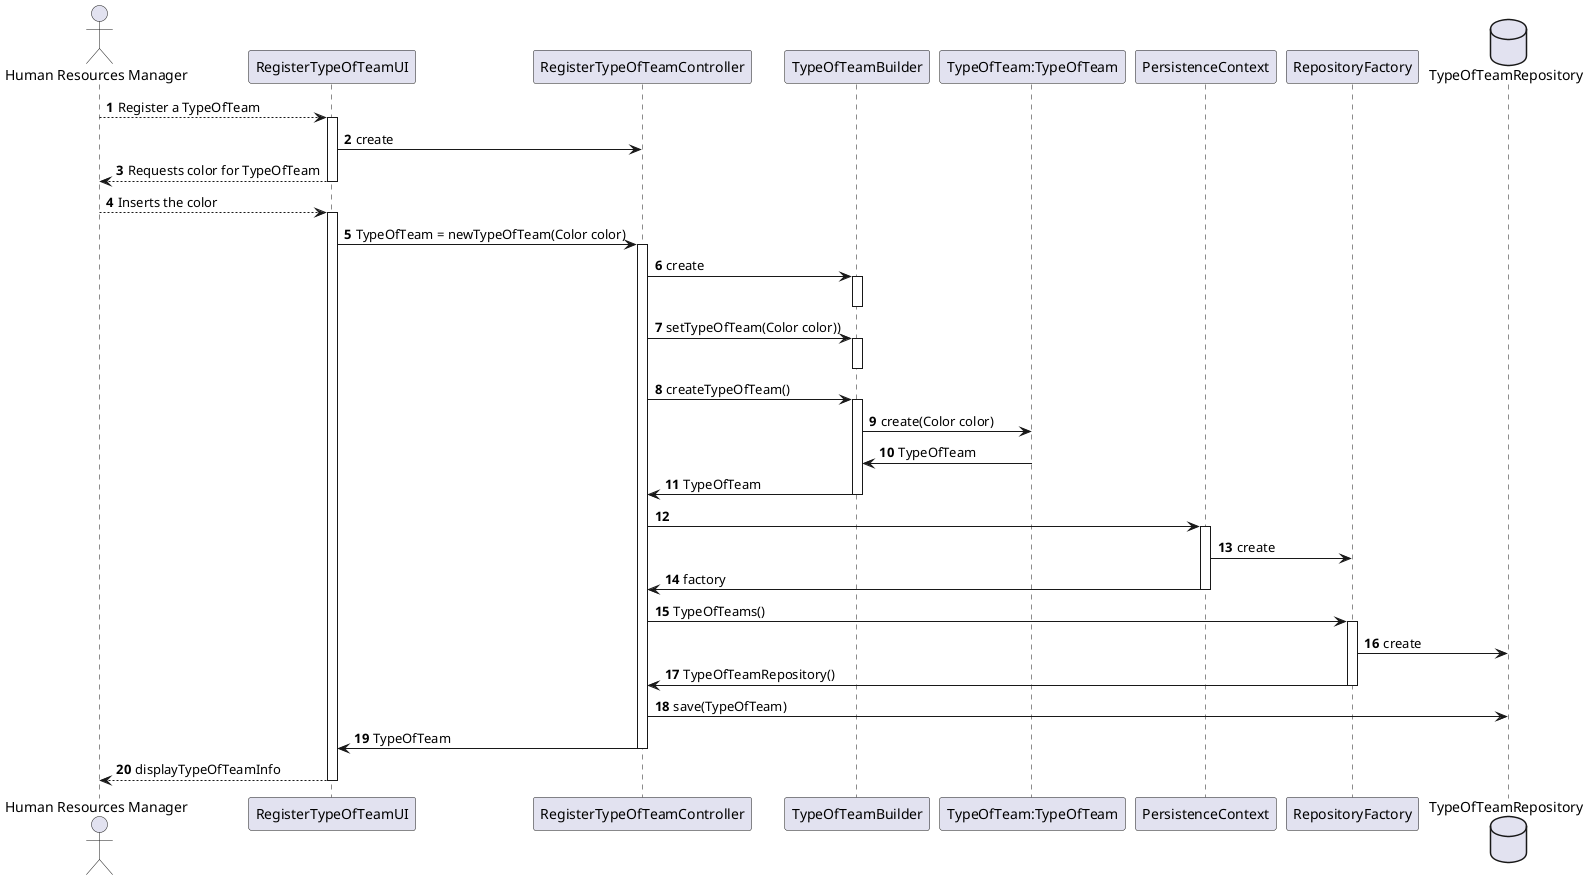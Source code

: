 @startuml
autonumber

actor "Human Resources Manager" as RRH

participant "RegisterTypeOfTeamUI" as UI
participant "RegisterTypeOfTeamController" as CTRL
participant "TypeOfTeamBuilder" as CB
participant "TypeOfTeam:TypeOfTeam" as CC
participant "PersistenceContext" as PC
participant "RepositoryFactory" as RF


database "TypeOfTeamRepository" as CR

RRH --> UI : Register a TypeOfTeam
activate UI
    UI -> CTRL : create
    UI --> RRH : Requests color for TypeOfTeam
deactivate UI

RRH --> UI : Inserts the color
activate UI
    UI -> CTRL : TypeOfTeam = newTypeOfTeam(Color color)
    activate CTRL
        CTRL -> CB: create
        activate CB
        deactivate CB

        CTRL -> CB: setTypeOfTeam(Color color))
        activate CB
        deactivate CB


        CTRL -> CB: createTypeOfTeam()
        activate CB
                CB -> CC: create(Color color)
                CC -> CB: TypeOfTeam
                CB -> CTRL: TypeOfTeam
        deactivate CB

        CTRL -> PC:
        activate PC
         PC->RF: create
         PC->CTRL: factory

        deactivate PC

        CTRL->RF:TypeOfTeams()
        activate RF
        RF->CR:create
        RF->CTRL:TypeOfTeamRepository()
        deactivate RF

        CTRL->CR:save(TypeOfTeam)

        CTRL->UI:TypeOfTeam
    deactivate CTRL

    UI --> RRH : displayTypeOfTeamInfo
deactivate UI


@enduml
